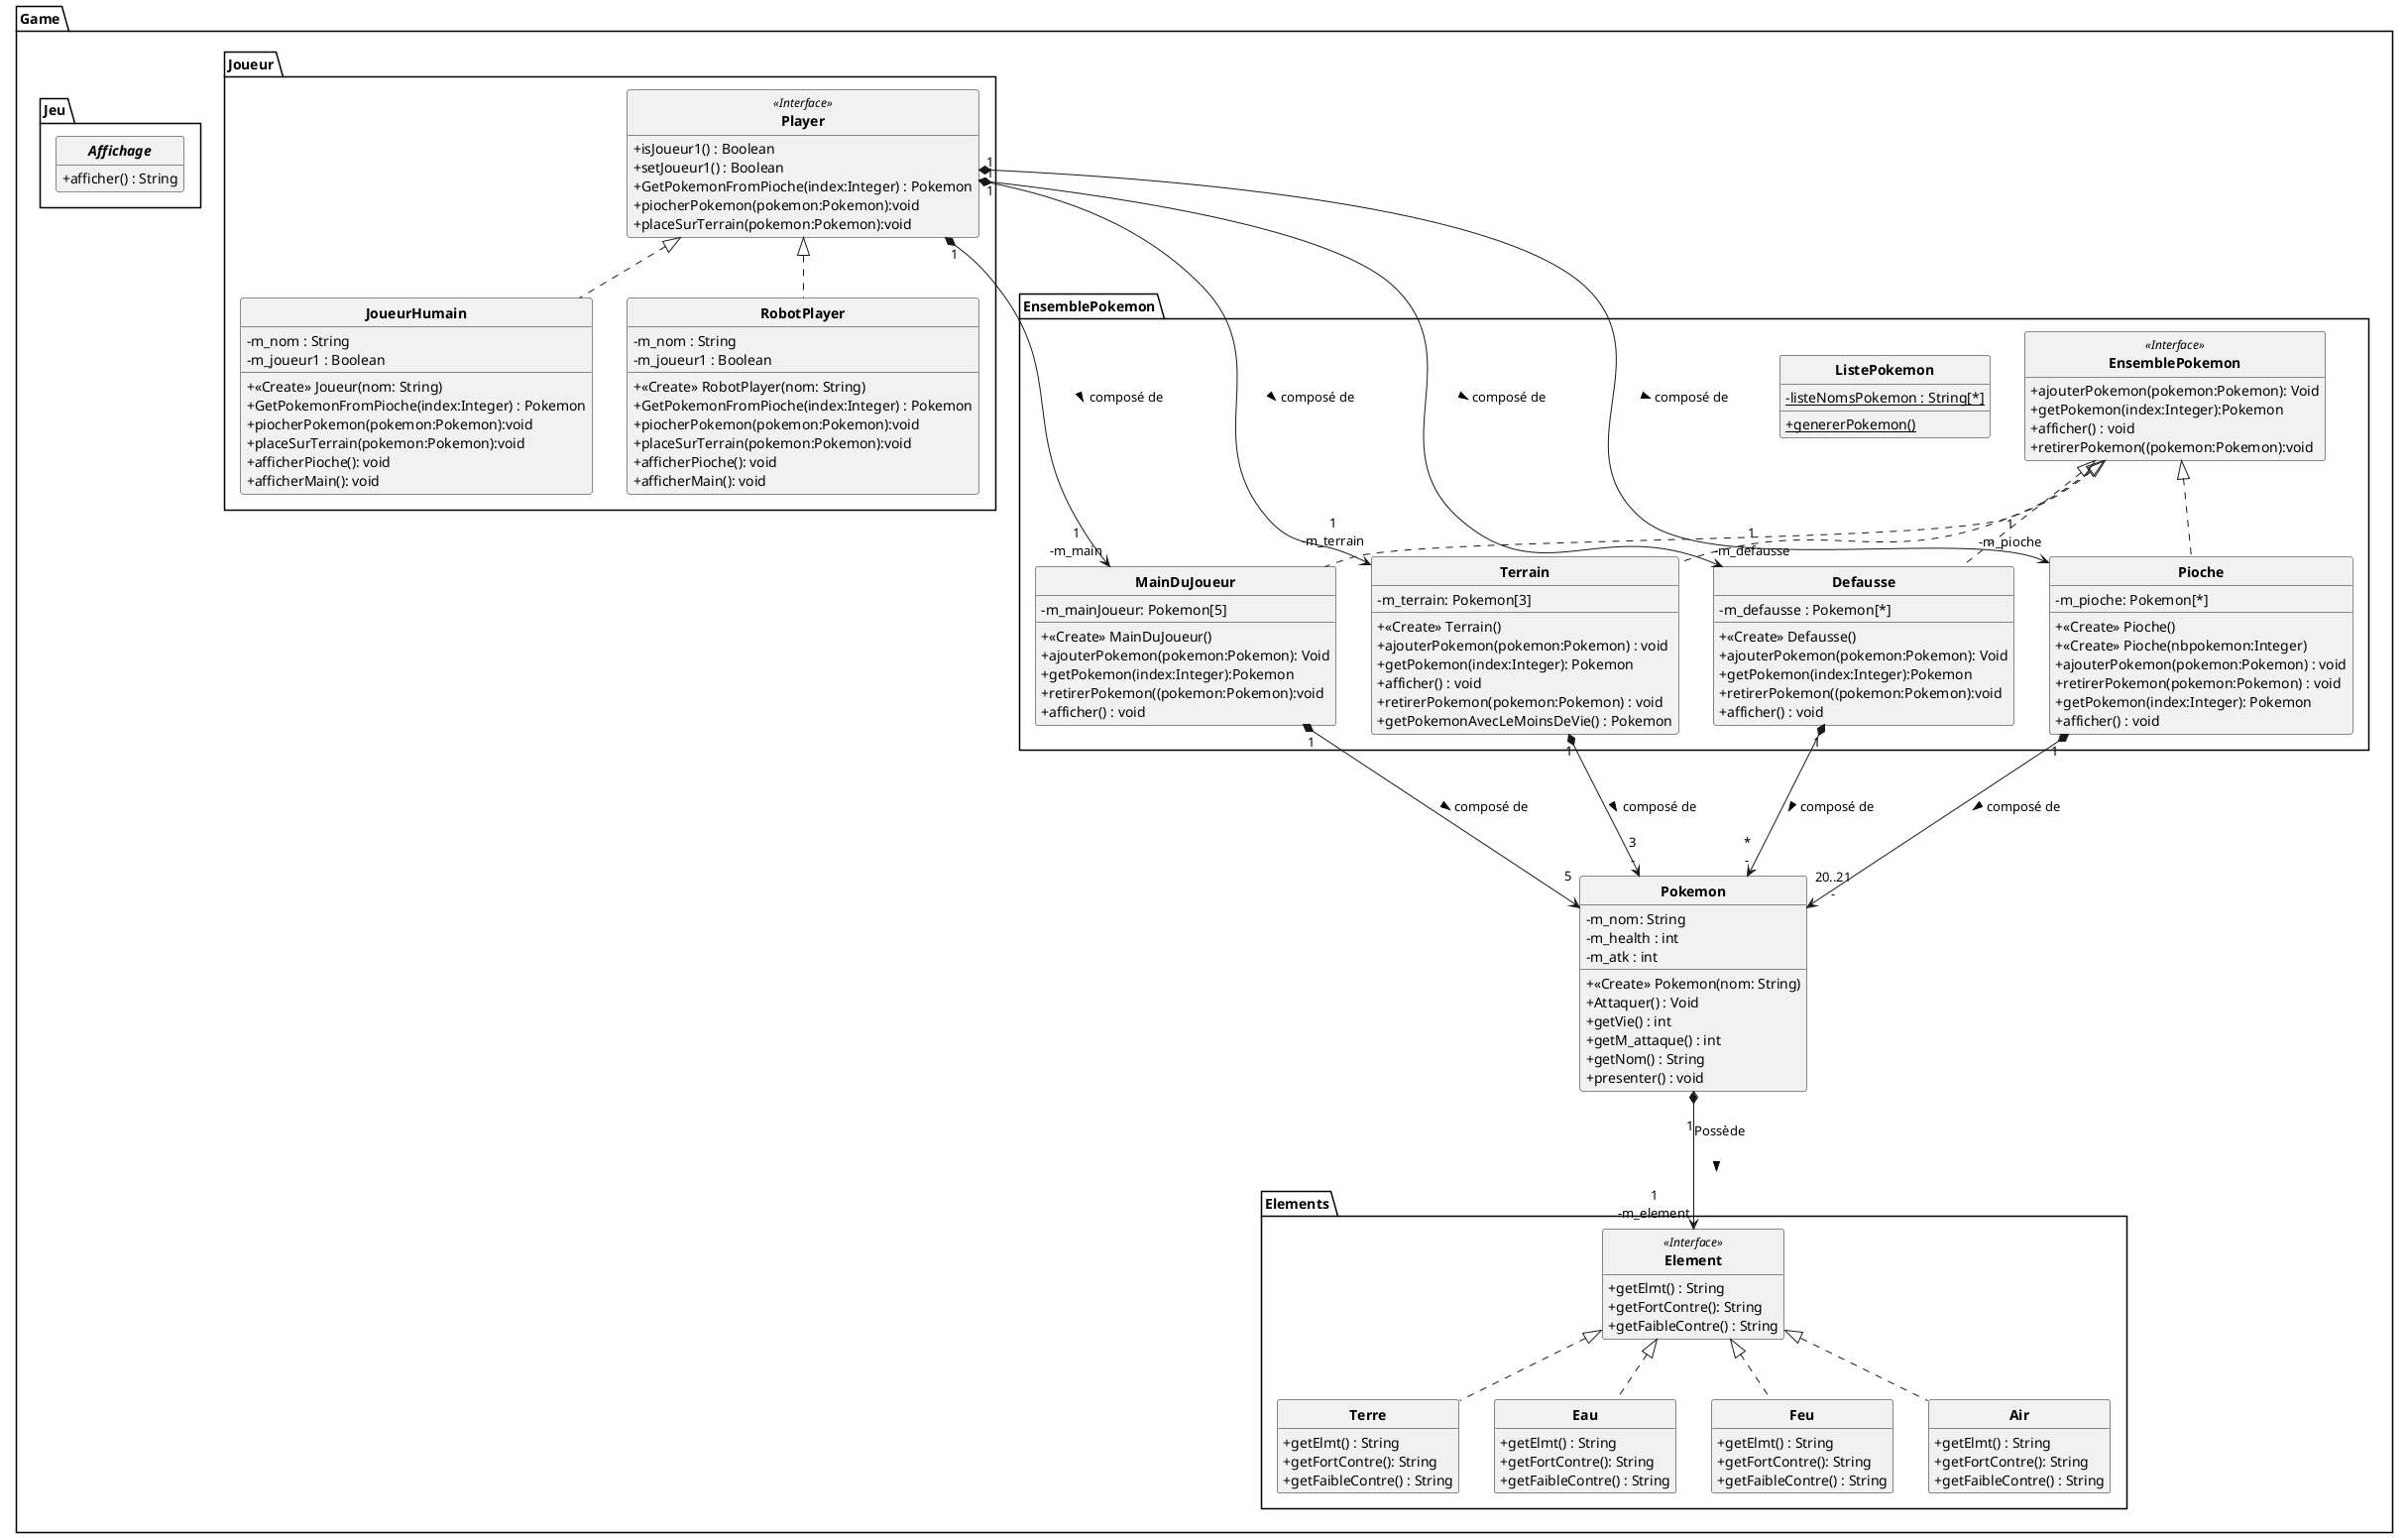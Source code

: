 @startuml
'https://plantuml.com/class-diagram
skinparam classAttributeIconSize 0
skinparam classFontStyle Bold
skinparam style strictuml
hide empty members


package Game
{
    package Elements
    {

        class Element <<Interface>>
            {
                + getElmt() : String
                + getFortContre(): String
                + getFaibleContre() : String
            }

        class Terre implements Element
            {
                + getElmt() : String
                + getFortContre(): String
                + getFaibleContre() : String
            }

        class Eau implements Element
            {
                + getElmt() : String
                + getFortContre(): String
                + getFaibleContre() : String
            }

        class Feu implements Element
            {
                + getElmt() : String
                + getFortContre(): String
                + getFaibleContre() : String
            }

        class Air implements Element
            {
                + getElmt() : String
                + getFortContre(): String
                + getFaibleContre() : String
            }
    }

    package EnsemblePokemon
    {
        class EnsemblePokemon <<Interface>>
                        {
                            + ajouterPokemon(pokemon:Pokemon): Void
                            + getPokemon(index:Integer):Pokemon
                            + afficher() : void
                            + retirerPokemon((pokemon:Pokemon):void
                        }
        class ListePokemon
        {
            - {static} listeNomsPokemon : String[*]
            + {static} genererPokemon()

        }
        class Defausse implements EnsemblePokemon
            {
                - m_defausse : Pokemon[*]
                + <<Create>> Defausse()
                + ajouterPokemon(pokemon:Pokemon): Void
                + getPokemon(index:Integer):Pokemon
                + retirerPokemon((pokemon:Pokemon):void
                + afficher() : void
            }

        class MainDuJoueur implements EnsemblePokemon
            {
                - m_mainJoueur: Pokemon[5]
                + <<Create>> MainDuJoueur()
                + ajouterPokemon(pokemon:Pokemon): Void
                + getPokemon(index:Integer):Pokemon
                + retirerPokemon((pokemon:Pokemon):void
                + afficher() : void
            }

        class Terrain implements EnsemblePokemon
            {
                - m_terrain: Pokemon[3]
                + <<Create>> Terrain()
                + ajouterPokemon(pokemon:Pokemon) : void
                + getPokemon(index:Integer): Pokemon
                + afficher() : void
                + retirerPokemon(pokemon:Pokemon) : void
                + getPokemonAvecLeMoinsDeVie() : Pokemon
            }

        class Pioche implements EnsemblePokemon
            {
                - m_pioche: Pokemon[*]
                + <<Create>> Pioche()
                + <<Create>> Pioche(nbpokemon:Integer)
                + ajouterPokemon(pokemon:Pokemon) : void
                + retirerPokemon(pokemon:Pokemon) : void
                + getPokemon(index:Integer): Pokemon
                + afficher() : void
            }
    }

    package Joueur
    {
        class Player <<Interface>>
                                {
                                    + isJoueur1() : Boolean
                                    + setJoueur1() : Boolean
                                    + GetPokemonFromPioche(index:Integer) : Pokemon
                                    + piocherPokemon(pokemon:Pokemon):void
                                    + placeSurTerrain(pokemon:Pokemon):void
                                }
        class JoueurHumain implements Player
                    {
                        - m_nom : String
                        - m_joueur1 : Boolean
                        + <<Create>> Joueur(nom: String)
                        + GetPokemonFromPioche(index:Integer) : Pokemon
                        + piocherPokemon(pokemon:Pokemon):void
                        + placeSurTerrain(pokemon:Pokemon):void
                        + afficherPioche(): void
                        + afficherMain(): void
                    }
        class RobotPlayer implements Player
                            {
                                - m_nom : String
                                - m_joueur1 : Boolean
                                + <<Create>> RobotPlayer(nom: String)
                                + GetPokemonFromPioche(index:Integer) : Pokemon
                                + piocherPokemon(pokemon:Pokemon):void
                                + placeSurTerrain(pokemon:Pokemon):void
                                + afficherPioche(): void
                                + afficherMain(): void
                            }
    }

    class Pokemon
    {
        - m_nom: String
        - m_health : int
        - m_atk : int
        + <<Create>> Pokemon(nom: String)
        + Attaquer() : Void
        + getVie() : int
        + getM_attaque() : int
        + getNom() : String
        + presenter() : void
    }

    package Jeu
    {
        abstract Affichage
        {
            + afficher() : String
        }
    }

}


Pioche "1" *---> "20..21\n-" Pokemon : composé de \t\t >
MainDuJoueur "1" *---> "5\n" Pokemon : composé de \t\t >
Terrain "1" *---> "3\n-" Pokemon : composé de \t\t >
Defausse "1" *---> "*\n-" Pokemon : composé de \t\t >

Player "1" *---> "1\n-m_terrain" Terrain : composé de \t\t >
Player "1" *---> "1\n-m_pioche" Pioche : composé de \t\t >
Player "1" *---> "1\n-m_main" MainDuJoueur : composé de \t\t >
Player "1" *---> "1\n-m_defausse" Defausse : composé de \t\t >
Pokemon "\n 1" *--> "1\n-m_element" Element : Possède\n\n >



@enduml

